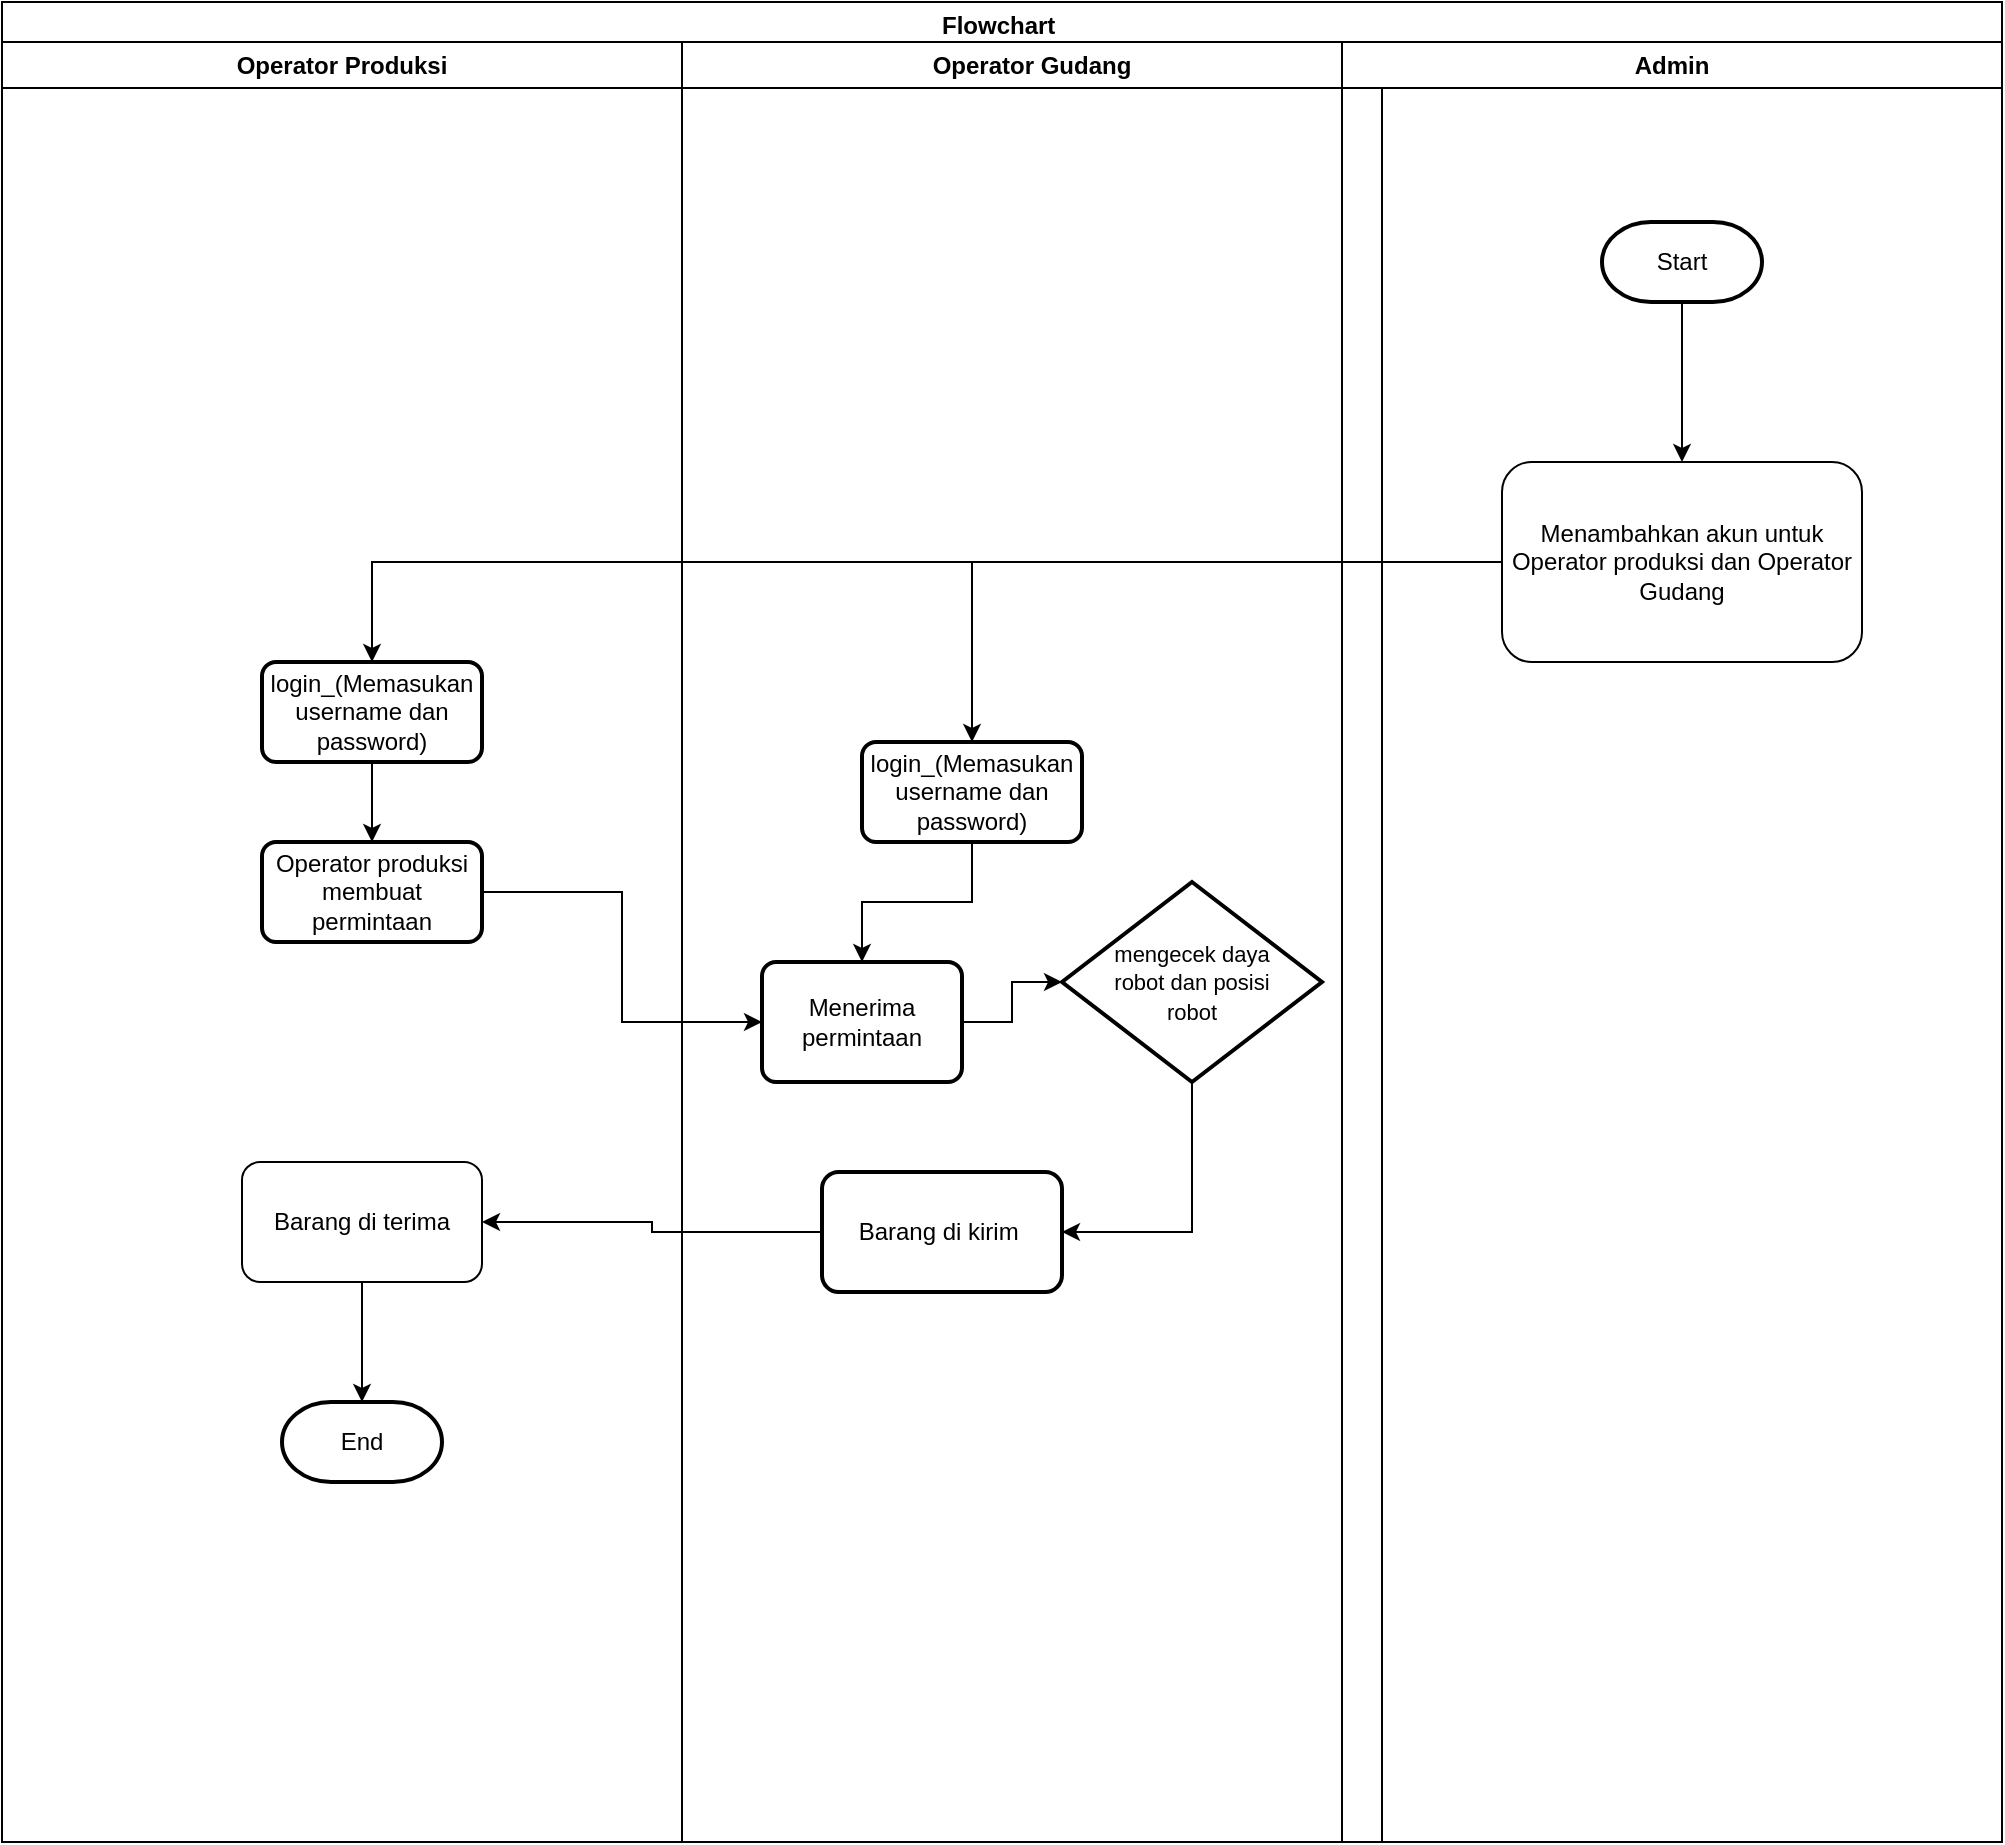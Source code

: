 <mxfile version="21.8.2" type="github">
  <diagram name="Page-1" id="74e2e168-ea6b-b213-b513-2b3c1d86103e">
    <mxGraphModel dx="1134" dy="1523" grid="1" gridSize="10" guides="1" tooltips="1" connect="1" arrows="1" fold="1" page="1" pageScale="1" pageWidth="1100" pageHeight="850" background="none" math="0" shadow="0">
      <root>
        <mxCell id="0" />
        <mxCell id="1" parent="0" />
        <mxCell id="6nO0KmVKGBPh2M00GOPC-1" value="Flowchart&amp;nbsp;" style="swimlane;whiteSpace=wrap;html=1;" parent="1" vertex="1">
          <mxGeometry x="70" y="-120" width="1000" height="920" as="geometry" />
        </mxCell>
        <mxCell id="6nO0KmVKGBPh2M00GOPC-3" value="Operator Gudang" style="swimlane;whiteSpace=wrap;html=1;" parent="6nO0KmVKGBPh2M00GOPC-1" vertex="1">
          <mxGeometry x="340" y="20" width="350" height="900" as="geometry" />
        </mxCell>
        <mxCell id="ASGY9M0s3ZJt0eJRcEvq-9" value="" style="edgeStyle=orthogonalEdgeStyle;rounded=0;orthogonalLoop=1;jettySize=auto;html=1;entryX=0;entryY=0.5;entryDx=0;entryDy=0;entryPerimeter=0;" edge="1" parent="6nO0KmVKGBPh2M00GOPC-3" source="6nO0KmVKGBPh2M00GOPC-12" target="ASGY9M0s3ZJt0eJRcEvq-29">
          <mxGeometry relative="1" as="geometry">
            <mxPoint x="189.982" y="485.053" as="targetPoint" />
          </mxGeometry>
        </mxCell>
        <mxCell id="6nO0KmVKGBPh2M00GOPC-12" value="Menerima permintaan" style="rounded=1;whiteSpace=wrap;html=1;absoluteArcSize=1;arcSize=14;strokeWidth=2;" parent="6nO0KmVKGBPh2M00GOPC-3" vertex="1">
          <mxGeometry x="40" y="460" width="100" height="60" as="geometry" />
        </mxCell>
        <mxCell id="ASGY9M0s3ZJt0eJRcEvq-5" value="Barang di kirim&amp;nbsp;" style="whiteSpace=wrap;html=1;rounded=1;arcSize=14;strokeWidth=2;" vertex="1" parent="6nO0KmVKGBPh2M00GOPC-3">
          <mxGeometry x="70" y="565" width="120" height="60" as="geometry" />
        </mxCell>
        <mxCell id="ASGY9M0s3ZJt0eJRcEvq-11" style="edgeStyle=orthogonalEdgeStyle;rounded=0;orthogonalLoop=1;jettySize=auto;html=1;entryX=1;entryY=0.5;entryDx=0;entryDy=0;exitX=0.5;exitY=1;exitDx=0;exitDy=0;exitPerimeter=0;" edge="1" parent="6nO0KmVKGBPh2M00GOPC-3" source="ASGY9M0s3ZJt0eJRcEvq-29" target="ASGY9M0s3ZJt0eJRcEvq-5">
          <mxGeometry relative="1" as="geometry">
            <mxPoint x="220.0" y="625" as="targetPoint" />
            <mxPoint x="240.0" y="515" as="sourcePoint" />
          </mxGeometry>
        </mxCell>
        <mxCell id="ASGY9M0s3ZJt0eJRcEvq-30" style="edgeStyle=orthogonalEdgeStyle;rounded=0;orthogonalLoop=1;jettySize=auto;html=1;entryX=0.5;entryY=0;entryDx=0;entryDy=0;" edge="1" parent="6nO0KmVKGBPh2M00GOPC-3" source="ASGY9M0s3ZJt0eJRcEvq-22" target="6nO0KmVKGBPh2M00GOPC-12">
          <mxGeometry relative="1" as="geometry" />
        </mxCell>
        <mxCell id="ASGY9M0s3ZJt0eJRcEvq-22" value="login_(Memasukan username dan password)" style="rounded=1;whiteSpace=wrap;html=1;absoluteArcSize=1;arcSize=14;strokeWidth=2;" vertex="1" parent="6nO0KmVKGBPh2M00GOPC-3">
          <mxGeometry x="90" y="350" width="110" height="50" as="geometry" />
        </mxCell>
        <mxCell id="ASGY9M0s3ZJt0eJRcEvq-29" value="&lt;font style=&quot;font-size: 11px;&quot;&gt;mengecek daya&lt;br style=&quot;border-color: var(--border-color);&quot;&gt;robot dan posisi&lt;br style=&quot;border-color: var(--border-color);&quot;&gt;robot&lt;/font&gt;" style="strokeWidth=2;html=1;shape=mxgraph.flowchart.decision;whiteSpace=wrap;" vertex="1" parent="6nO0KmVKGBPh2M00GOPC-3">
          <mxGeometry x="190" y="420" width="130" height="100" as="geometry" />
        </mxCell>
        <mxCell id="6nO0KmVKGBPh2M00GOPC-4" value="Admin" style="swimlane;whiteSpace=wrap;html=1;" parent="6nO0KmVKGBPh2M00GOPC-1" vertex="1">
          <mxGeometry x="670" y="20" width="330" height="900" as="geometry" />
        </mxCell>
        <mxCell id="ASGY9M0s3ZJt0eJRcEvq-14" value="Menambahkan akun untuk Operator produksi dan Operator Gudang" style="rounded=1;whiteSpace=wrap;html=1;" vertex="1" parent="6nO0KmVKGBPh2M00GOPC-4">
          <mxGeometry x="80" y="210" width="180" height="100" as="geometry" />
        </mxCell>
        <mxCell id="ASGY9M0s3ZJt0eJRcEvq-26" style="edgeStyle=orthogonalEdgeStyle;rounded=0;orthogonalLoop=1;jettySize=auto;html=1;exitX=0.5;exitY=1;exitDx=0;exitDy=0;exitPerimeter=0;entryX=0.5;entryY=0;entryDx=0;entryDy=0;" edge="1" parent="6nO0KmVKGBPh2M00GOPC-4" source="ASGY9M0s3ZJt0eJRcEvq-25" target="ASGY9M0s3ZJt0eJRcEvq-14">
          <mxGeometry relative="1" as="geometry" />
        </mxCell>
        <mxCell id="ASGY9M0s3ZJt0eJRcEvq-25" value="Start" style="strokeWidth=2;html=1;shape=mxgraph.flowchart.terminator;whiteSpace=wrap;" vertex="1" parent="6nO0KmVKGBPh2M00GOPC-4">
          <mxGeometry x="130" y="90" width="80" height="40" as="geometry" />
        </mxCell>
        <mxCell id="ASGY9M0s3ZJt0eJRcEvq-24" style="edgeStyle=orthogonalEdgeStyle;rounded=0;orthogonalLoop=1;jettySize=auto;html=1;entryX=0.5;entryY=0;entryDx=0;entryDy=0;" edge="1" parent="6nO0KmVKGBPh2M00GOPC-1" source="ASGY9M0s3ZJt0eJRcEvq-14" target="ASGY9M0s3ZJt0eJRcEvq-22">
          <mxGeometry relative="1" as="geometry" />
        </mxCell>
        <mxCell id="6nO0KmVKGBPh2M00GOPC-2" value="Operator Produksi" style="swimlane;whiteSpace=wrap;html=1;" parent="1" vertex="1">
          <mxGeometry x="70" y="-100" width="340" height="900" as="geometry" />
        </mxCell>
        <mxCell id="6nO0KmVKGBPh2M00GOPC-11" value="Operator produksi membuat permintaan" style="rounded=1;whiteSpace=wrap;html=1;absoluteArcSize=1;arcSize=14;strokeWidth=2;" parent="6nO0KmVKGBPh2M00GOPC-2" vertex="1">
          <mxGeometry x="130" y="400" width="110" height="50" as="geometry" />
        </mxCell>
        <mxCell id="ASGY9M0s3ZJt0eJRcEvq-20" value="login_(Memasukan username dan password)" style="rounded=1;whiteSpace=wrap;html=1;absoluteArcSize=1;arcSize=14;strokeWidth=2;" vertex="1" parent="6nO0KmVKGBPh2M00GOPC-2">
          <mxGeometry x="130" y="310" width="110" height="50" as="geometry" />
        </mxCell>
        <mxCell id="ASGY9M0s3ZJt0eJRcEvq-21" style="edgeStyle=orthogonalEdgeStyle;rounded=0;orthogonalLoop=1;jettySize=auto;html=1;entryX=0.5;entryY=0;entryDx=0;entryDy=0;" edge="1" parent="6nO0KmVKGBPh2M00GOPC-2" source="ASGY9M0s3ZJt0eJRcEvq-20" target="6nO0KmVKGBPh2M00GOPC-11">
          <mxGeometry relative="1" as="geometry" />
        </mxCell>
        <mxCell id="ASGY9M0s3ZJt0eJRcEvq-27" value="End" style="strokeWidth=2;html=1;shape=mxgraph.flowchart.terminator;whiteSpace=wrap;" vertex="1" parent="6nO0KmVKGBPh2M00GOPC-2">
          <mxGeometry x="140" y="680" width="80" height="40" as="geometry" />
        </mxCell>
        <mxCell id="ASGY9M0s3ZJt0eJRcEvq-7" style="edgeStyle=orthogonalEdgeStyle;rounded=0;orthogonalLoop=1;jettySize=auto;html=1;entryX=0;entryY=0.5;entryDx=0;entryDy=0;" edge="1" parent="1" source="6nO0KmVKGBPh2M00GOPC-11" target="6nO0KmVKGBPh2M00GOPC-12">
          <mxGeometry relative="1" as="geometry" />
        </mxCell>
        <mxCell id="ASGY9M0s3ZJt0eJRcEvq-13" value="Barang di terima" style="rounded=1;whiteSpace=wrap;html=1;" vertex="1" parent="1">
          <mxGeometry x="190" y="460" width="120" height="60" as="geometry" />
        </mxCell>
        <mxCell id="ASGY9M0s3ZJt0eJRcEvq-12" style="edgeStyle=orthogonalEdgeStyle;rounded=0;orthogonalLoop=1;jettySize=auto;html=1;" edge="1" parent="1" source="ASGY9M0s3ZJt0eJRcEvq-5" target="ASGY9M0s3ZJt0eJRcEvq-13">
          <mxGeometry relative="1" as="geometry">
            <mxPoint x="250" y="490" as="targetPoint" />
          </mxGeometry>
        </mxCell>
        <mxCell id="ASGY9M0s3ZJt0eJRcEvq-23" style="edgeStyle=orthogonalEdgeStyle;rounded=0;orthogonalLoop=1;jettySize=auto;html=1;exitX=0;exitY=0.5;exitDx=0;exitDy=0;entryX=0.5;entryY=0;entryDx=0;entryDy=0;" edge="1" parent="1" source="ASGY9M0s3ZJt0eJRcEvq-14" target="ASGY9M0s3ZJt0eJRcEvq-20">
          <mxGeometry relative="1" as="geometry">
            <mxPoint x="755" y="130" as="sourcePoint" />
            <mxPoint x="245" y="205" as="targetPoint" />
          </mxGeometry>
        </mxCell>
        <mxCell id="ASGY9M0s3ZJt0eJRcEvq-28" style="edgeStyle=orthogonalEdgeStyle;rounded=0;orthogonalLoop=1;jettySize=auto;html=1;exitX=0.5;exitY=1;exitDx=0;exitDy=0;entryX=0.5;entryY=0;entryDx=0;entryDy=0;entryPerimeter=0;" edge="1" parent="1" source="ASGY9M0s3ZJt0eJRcEvq-13" target="ASGY9M0s3ZJt0eJRcEvq-27">
          <mxGeometry relative="1" as="geometry" />
        </mxCell>
      </root>
    </mxGraphModel>
  </diagram>
</mxfile>

